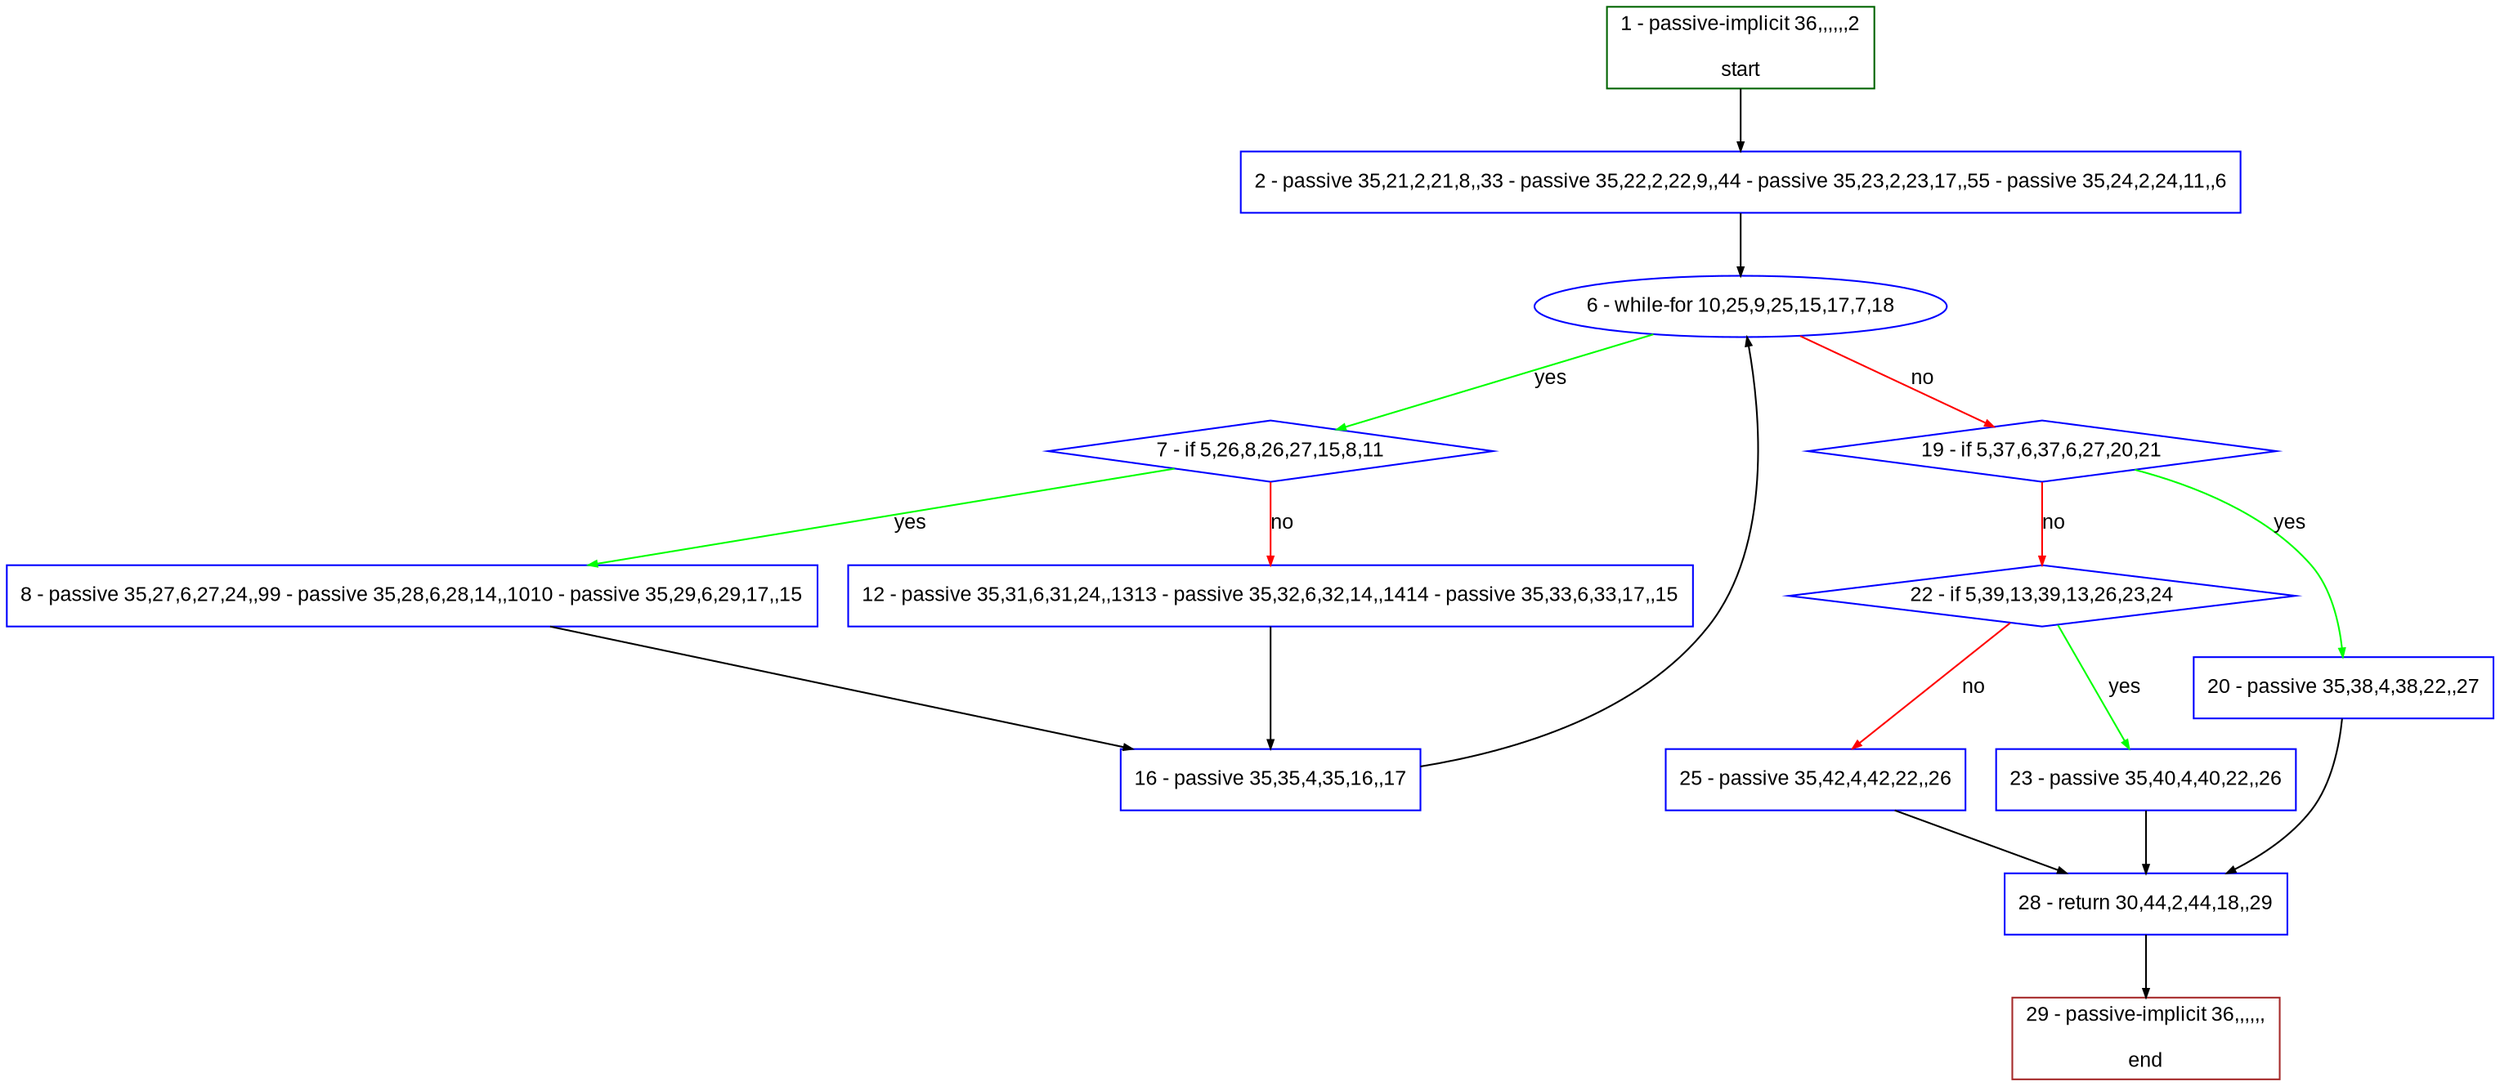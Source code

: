 digraph "" {
  graph [bgcolor="white", fillcolor="#FFFFCC", pack="true", packmode="clust", fontname="Arial", label="", fontsize="12", compound="true", style="rounded,filled"];
  node [node_initialized="no", fillcolor="white", fontname="Arial", label="", color="grey", fontsize="12", fixedsize="false", compound="true", shape="rectangle", style="filled"];
  edge [arrowtail="none", lhead="", fontcolor="black", fontname="Arial", label="", color="black", fontsize="12", arrowhead="normal", arrowsize="0.5", compound="true", ltail="", dir="forward"];
  __N1 [fillcolor="#ffffff", label="2 - passive 35,21,2,21,8,,33 - passive 35,22,2,22,9,,44 - passive 35,23,2,23,17,,55 - passive 35,24,2,24,11,,6", color="#0000ff", shape="box", style="filled"];
  __N2 [fillcolor="#ffffff", label="1 - passive-implicit 36,,,,,,2\n\nstart", color="#006400", shape="box", style="filled"];
  __N3 [fillcolor="#ffffff", label="6 - while-for 10,25,9,25,15,17,7,18", color="#0000ff", shape="oval", style="filled"];
  __N4 [fillcolor="#ffffff", label="7 - if 5,26,8,26,27,15,8,11", color="#0000ff", shape="diamond", style="filled"];
  __N5 [fillcolor="#ffffff", label="19 - if 5,37,6,37,6,27,20,21", color="#0000ff", shape="diamond", style="filled"];
  __N6 [fillcolor="#ffffff", label="8 - passive 35,27,6,27,24,,99 - passive 35,28,6,28,14,,1010 - passive 35,29,6,29,17,,15", color="#0000ff", shape="box", style="filled"];
  __N7 [fillcolor="#ffffff", label="12 - passive 35,31,6,31,24,,1313 - passive 35,32,6,32,14,,1414 - passive 35,33,6,33,17,,15", color="#0000ff", shape="box", style="filled"];
  __N8 [fillcolor="#ffffff", label="16 - passive 35,35,4,35,16,,17", color="#0000ff", shape="box", style="filled"];
  __N9 [fillcolor="#ffffff", label="20 - passive 35,38,4,38,22,,27", color="#0000ff", shape="box", style="filled"];
  __N10 [fillcolor="#ffffff", label="22 - if 5,39,13,39,13,26,23,24", color="#0000ff", shape="diamond", style="filled"];
  __N11 [fillcolor="#ffffff", label="28 - return 30,44,2,44,18,,29", color="#0000ff", shape="box", style="filled"];
  __N12 [fillcolor="#ffffff", label="23 - passive 35,40,4,40,22,,26", color="#0000ff", shape="box", style="filled"];
  __N13 [fillcolor="#ffffff", label="25 - passive 35,42,4,42,22,,26", color="#0000ff", shape="box", style="filled"];
  __N14 [fillcolor="#ffffff", label="29 - passive-implicit 36,,,,,,\n\nend", color="#a52a2a", shape="box", style="filled"];
  __N2 -> __N1 [arrowtail="none", color="#000000", label="", arrowhead="normal", dir="forward"];
  __N1 -> __N3 [arrowtail="none", color="#000000", label="", arrowhead="normal", dir="forward"];
  __N3 -> __N4 [arrowtail="none", color="#00ff00", label="yes", arrowhead="normal", dir="forward"];
  __N3 -> __N5 [arrowtail="none", color="#ff0000", label="no", arrowhead="normal", dir="forward"];
  __N4 -> __N6 [arrowtail="none", color="#00ff00", label="yes", arrowhead="normal", dir="forward"];
  __N4 -> __N7 [arrowtail="none", color="#ff0000", label="no", arrowhead="normal", dir="forward"];
  __N6 -> __N8 [arrowtail="none", color="#000000", label="", arrowhead="normal", dir="forward"];
  __N7 -> __N8 [arrowtail="none", color="#000000", label="", arrowhead="normal", dir="forward"];
  __N8 -> __N3 [arrowtail="none", color="#000000", label="", arrowhead="normal", dir="forward"];
  __N5 -> __N9 [arrowtail="none", color="#00ff00", label="yes", arrowhead="normal", dir="forward"];
  __N5 -> __N10 [arrowtail="none", color="#ff0000", label="no", arrowhead="normal", dir="forward"];
  __N9 -> __N11 [arrowtail="none", color="#000000", label="", arrowhead="normal", dir="forward"];
  __N10 -> __N12 [arrowtail="none", color="#00ff00", label="yes", arrowhead="normal", dir="forward"];
  __N10 -> __N13 [arrowtail="none", color="#ff0000", label="no", arrowhead="normal", dir="forward"];
  __N12 -> __N11 [arrowtail="none", color="#000000", label="", arrowhead="normal", dir="forward"];
  __N13 -> __N11 [arrowtail="none", color="#000000", label="", arrowhead="normal", dir="forward"];
  __N11 -> __N14 [arrowtail="none", color="#000000", label="", arrowhead="normal", dir="forward"];
}
